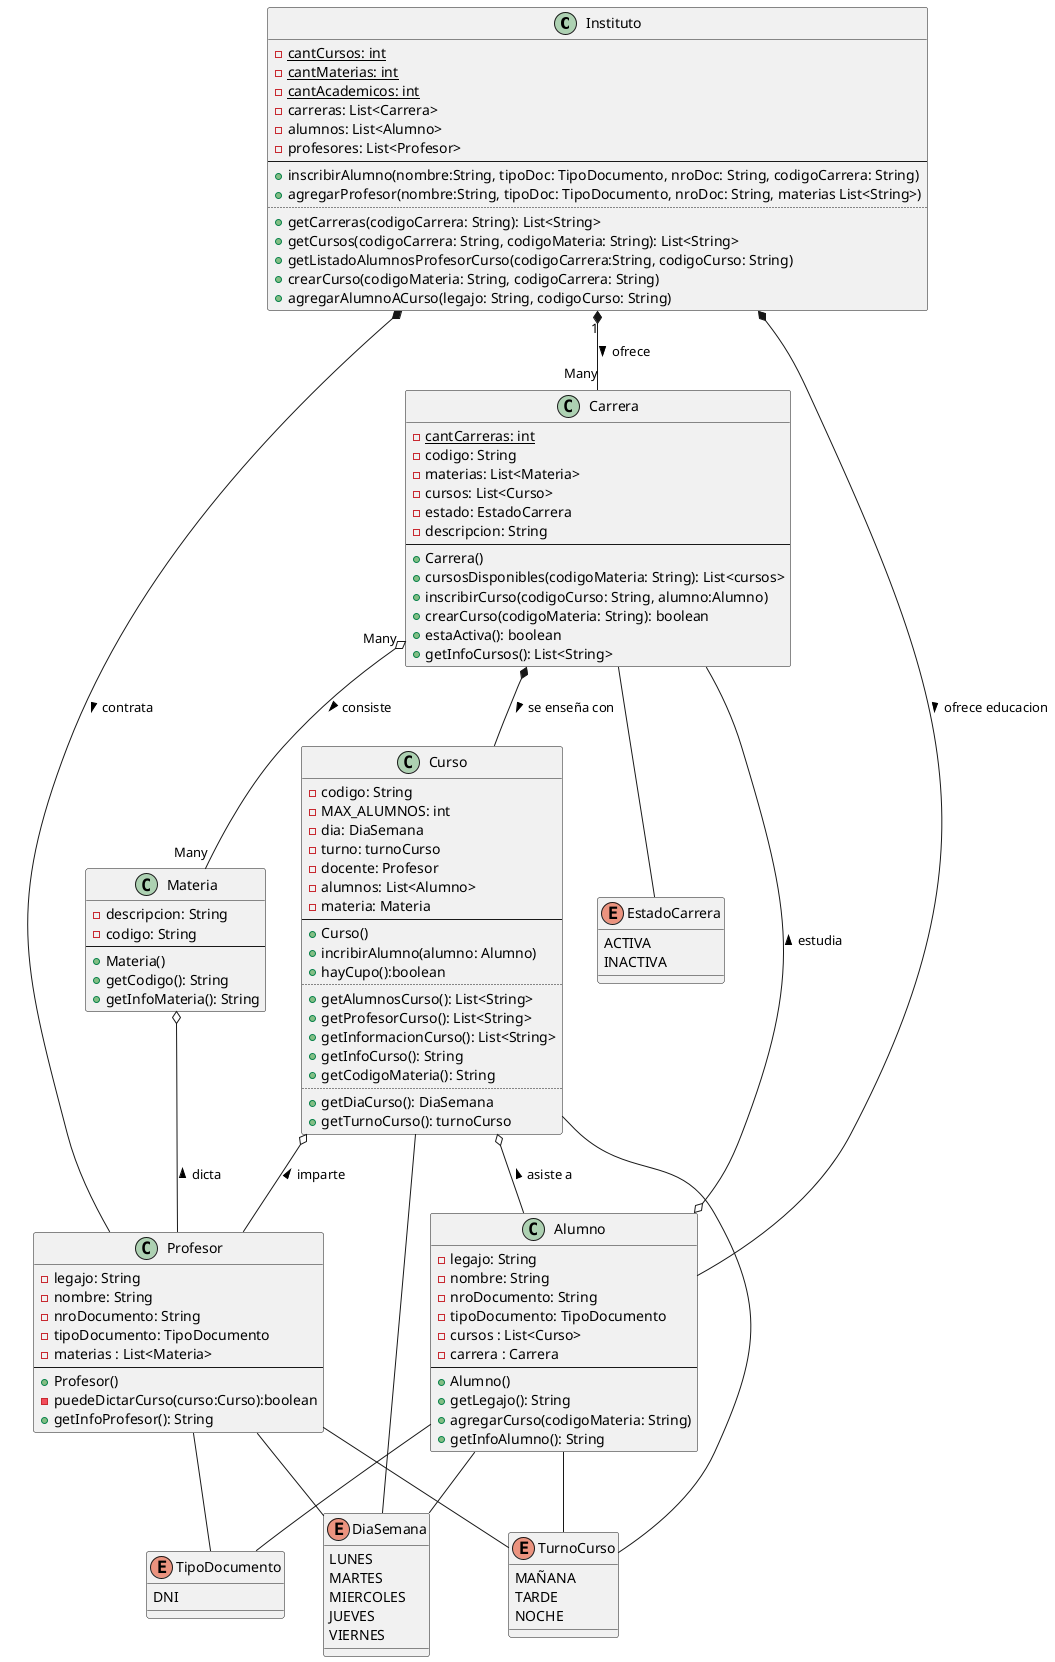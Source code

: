 @startuml

Instituto "1" *-- "Many" Carrera :> ofrece
Carrera "Many" o-- "Many" Materia:> consiste
Carrera *-- Curso :> se enseña con
Instituto *-- Alumno :> ofrece educacion
Instituto *-- Profesor :> contrata
Curso o-- Profesor :< imparte
Curso o-- Alumno :< asiste a
Materia o-- Profesor :< dicta
Alumno o-- Carrera :> estudia

Curso -- TurnoCurso
Curso -- DiaSemana
Profesor -- TurnoCurso
Profesor -- DiaSemana
Alumno -- TurnoCurso
Alumno -- DiaSemana
Profesor -- TipoDocumento
Alumno -- TipoDocumento
Carrera -- EstadoCarrera

class   Instituto{
    - {static} cantCursos: int
    - {static} cantMaterias: int
    - {static} cantAcademicos: int
    - carreras: List<Carrera>
    - alumnos: List<Alumno>
    - profesores: List<Profesor>
    --
    + inscribirAlumno(nombre:String, tipoDoc: TipoDocumento, nroDoc: String, codigoCarrera: String)
    + agregarProfesor(nombre:String, tipoDoc: TipoDocumento, nroDoc: String, materias List<String>)
    ..
    + getCarreras(codigoCarrera: String): List<String>
    + getCursos(codigoCarrera: String, codigoMateria: String): List<String>
    + getListadoAlumnosProfesorCurso(codigoCarrera:String, codigoCurso: String)
    + crearCurso(codigoMateria: String, codigoCarrera: String)
    + agregarAlumnoACurso(legajo: String, codigoCurso: String)
}
class   Carrera{
    - {static} cantCarreras: int
    - codigo: String
    - materias: List<Materia>
    - cursos: List<Curso>
    - estado: EstadoCarrera
    - descripcion: String
    --
    + Carrera()
    + cursosDisponibles(codigoMateria: String): List<cursos>
    + inscribirCurso(codigoCurso: String, alumno:Alumno)
    + crearCurso(codigoMateria: String): boolean
    + estaActiva(): boolean
    + getInfoCursos(): List<String>
}
class   Curso{
    - codigo: String
    - MAX_ALUMNOS: int
    - dia: DiaSemana
    - turno: turnoCurso
    - docente: Profesor
    - alumnos: List<Alumno>
    - materia: Materia
    --
    + Curso()
    + incribirAlumno(alumno: Alumno)
    + hayCupo():boolean
    ..
    + getAlumnosCurso(): List<String>
    + getProfesorCurso(): List<String>
    + getInformacionCurso(): List<String>
    + getInfoCurso(): String
    + getCodigoMateria(): String
    ..
    + getDiaCurso(): DiaSemana
    + getTurnoCurso(): turnoCurso
}
class   Materia{
    - descripcion: String
    - codigo: String
    --
    + Materia()
    + getCodigo(): String
    + getInfoMateria(): String
}
class   Alumno{
    - legajo: String
    - nombre: String
    - nroDocumento: String
    - tipoDocumento: TipoDocumento
    - cursos : List<Curso>
    - carrera : Carrera
    --
    + Alumno()
    + getLegajo(): String
    + agregarCurso(codigoMateria: String)
    + getInfoAlumno(): String
}
class   Profesor{
    - legajo: String
    - nombre: String
    - nroDocumento: String
    - tipoDocumento: TipoDocumento
    - materias : List<Materia>
    --
    + Profesor()
    - puedeDictarCurso(curso:Curso):boolean
    + getInfoProfesor(): String
}
enum EstadoCarrera{
    ACTIVA
    INACTIVA
}
enum DiaSemana{
    LUNES
    MARTES
    MIERCOLES
    JUEVES
    VIERNES
}
enum TurnoCurso{
    MAÑANA
    TARDE
    NOCHE
}
enum TipoDocumento{
    DNI
}

@enduml
